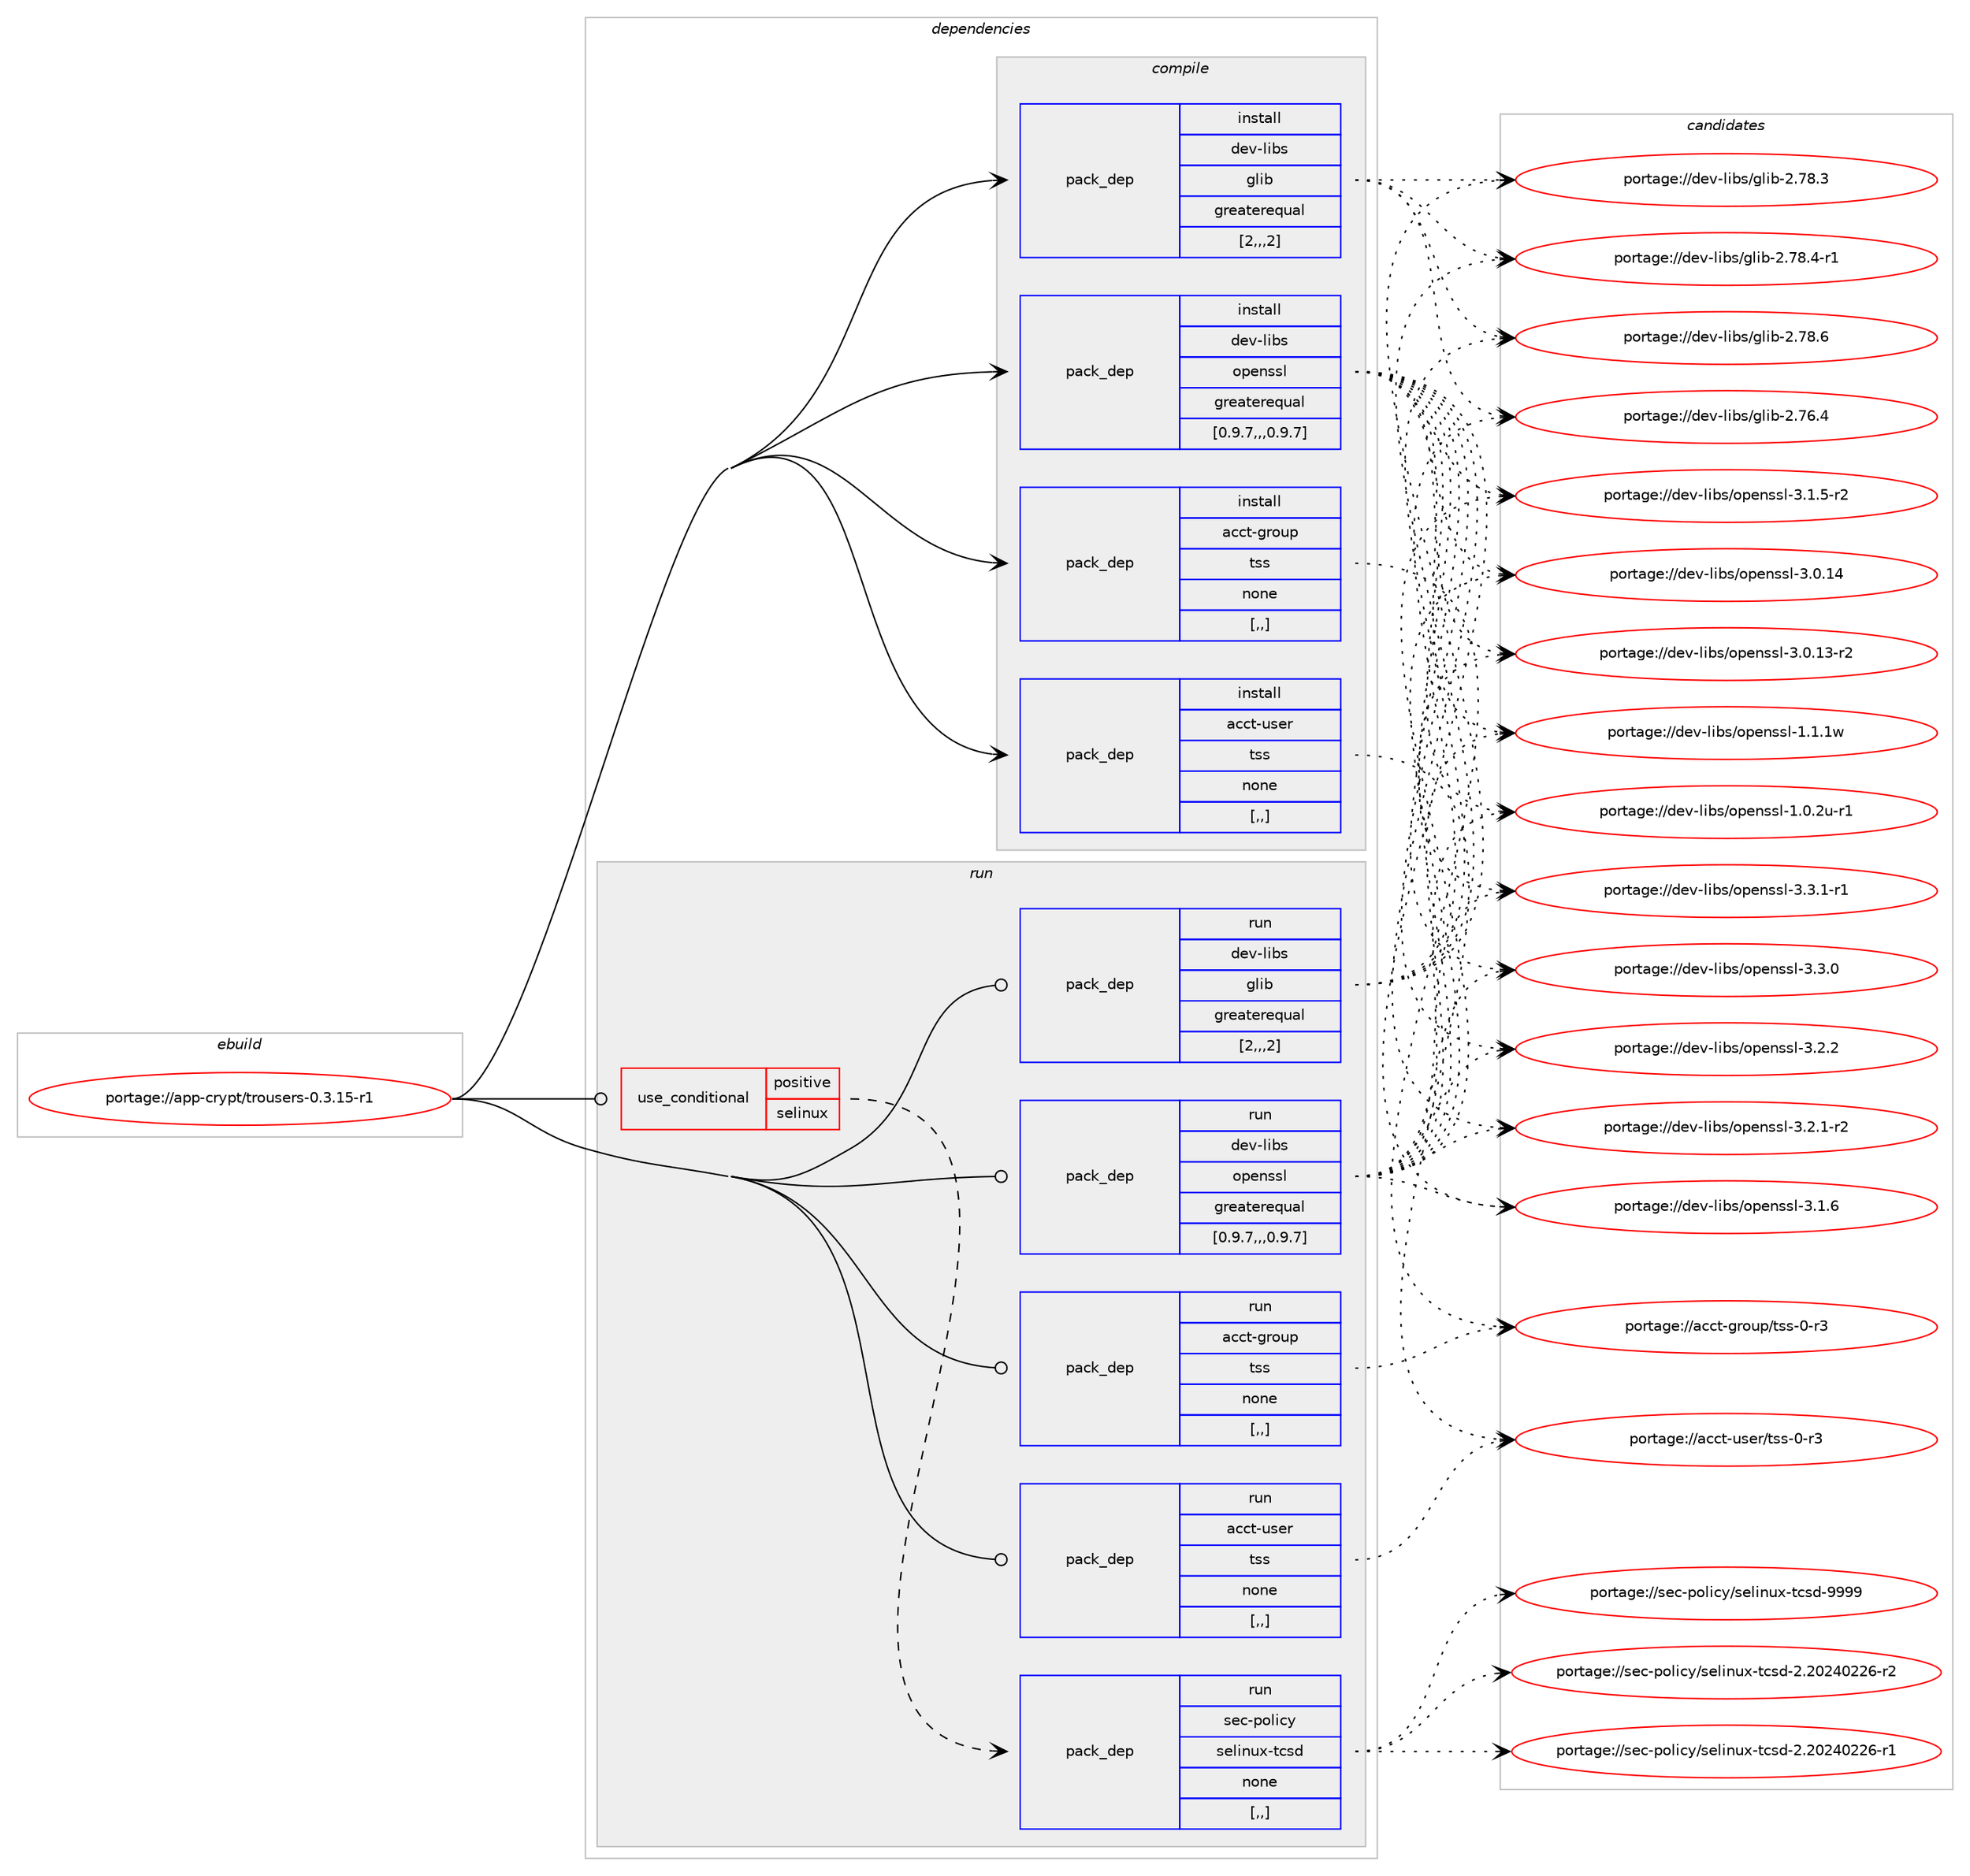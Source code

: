 digraph prolog {

# *************
# Graph options
# *************

newrank=true;
concentrate=true;
compound=true;
graph [rankdir=LR,fontname=Helvetica,fontsize=10,ranksep=1.5];#, ranksep=2.5, nodesep=0.2];
edge  [arrowhead=vee];
node  [fontname=Helvetica,fontsize=10];

# **********
# The ebuild
# **********

subgraph cluster_leftcol {
color=gray;
label=<<i>ebuild</i>>;
id [label="portage://app-crypt/trousers-0.3.15-r1", color=red, width=4, href="../app-crypt/trousers-0.3.15-r1.svg"];
}

# ****************
# The dependencies
# ****************

subgraph cluster_midcol {
color=gray;
label=<<i>dependencies</i>>;
subgraph cluster_compile {
fillcolor="#eeeeee";
style=filled;
label=<<i>compile</i>>;
subgraph pack10731 {
dependency14679 [label=<<TABLE BORDER="0" CELLBORDER="1" CELLSPACING="0" CELLPADDING="4" WIDTH="220"><TR><TD ROWSPAN="6" CELLPADDING="30">pack_dep</TD></TR><TR><TD WIDTH="110">install</TD></TR><TR><TD>acct-group</TD></TR><TR><TD>tss</TD></TR><TR><TD>none</TD></TR><TR><TD>[,,]</TD></TR></TABLE>>, shape=none, color=blue];
}
id:e -> dependency14679:w [weight=20,style="solid",arrowhead="vee"];
subgraph pack10732 {
dependency14680 [label=<<TABLE BORDER="0" CELLBORDER="1" CELLSPACING="0" CELLPADDING="4" WIDTH="220"><TR><TD ROWSPAN="6" CELLPADDING="30">pack_dep</TD></TR><TR><TD WIDTH="110">install</TD></TR><TR><TD>acct-user</TD></TR><TR><TD>tss</TD></TR><TR><TD>none</TD></TR><TR><TD>[,,]</TD></TR></TABLE>>, shape=none, color=blue];
}
id:e -> dependency14680:w [weight=20,style="solid",arrowhead="vee"];
subgraph pack10733 {
dependency14681 [label=<<TABLE BORDER="0" CELLBORDER="1" CELLSPACING="0" CELLPADDING="4" WIDTH="220"><TR><TD ROWSPAN="6" CELLPADDING="30">pack_dep</TD></TR><TR><TD WIDTH="110">install</TD></TR><TR><TD>dev-libs</TD></TR><TR><TD>glib</TD></TR><TR><TD>greaterequal</TD></TR><TR><TD>[2,,,2]</TD></TR></TABLE>>, shape=none, color=blue];
}
id:e -> dependency14681:w [weight=20,style="solid",arrowhead="vee"];
subgraph pack10734 {
dependency14682 [label=<<TABLE BORDER="0" CELLBORDER="1" CELLSPACING="0" CELLPADDING="4" WIDTH="220"><TR><TD ROWSPAN="6" CELLPADDING="30">pack_dep</TD></TR><TR><TD WIDTH="110">install</TD></TR><TR><TD>dev-libs</TD></TR><TR><TD>openssl</TD></TR><TR><TD>greaterequal</TD></TR><TR><TD>[0.9.7,,,0.9.7]</TD></TR></TABLE>>, shape=none, color=blue];
}
id:e -> dependency14682:w [weight=20,style="solid",arrowhead="vee"];
}
subgraph cluster_compileandrun {
fillcolor="#eeeeee";
style=filled;
label=<<i>compile and run</i>>;
}
subgraph cluster_run {
fillcolor="#eeeeee";
style=filled;
label=<<i>run</i>>;
subgraph cond3858 {
dependency14683 [label=<<TABLE BORDER="0" CELLBORDER="1" CELLSPACING="0" CELLPADDING="4"><TR><TD ROWSPAN="3" CELLPADDING="10">use_conditional</TD></TR><TR><TD>positive</TD></TR><TR><TD>selinux</TD></TR></TABLE>>, shape=none, color=red];
subgraph pack10735 {
dependency14684 [label=<<TABLE BORDER="0" CELLBORDER="1" CELLSPACING="0" CELLPADDING="4" WIDTH="220"><TR><TD ROWSPAN="6" CELLPADDING="30">pack_dep</TD></TR><TR><TD WIDTH="110">run</TD></TR><TR><TD>sec-policy</TD></TR><TR><TD>selinux-tcsd</TD></TR><TR><TD>none</TD></TR><TR><TD>[,,]</TD></TR></TABLE>>, shape=none, color=blue];
}
dependency14683:e -> dependency14684:w [weight=20,style="dashed",arrowhead="vee"];
}
id:e -> dependency14683:w [weight=20,style="solid",arrowhead="odot"];
subgraph pack10736 {
dependency14685 [label=<<TABLE BORDER="0" CELLBORDER="1" CELLSPACING="0" CELLPADDING="4" WIDTH="220"><TR><TD ROWSPAN="6" CELLPADDING="30">pack_dep</TD></TR><TR><TD WIDTH="110">run</TD></TR><TR><TD>acct-group</TD></TR><TR><TD>tss</TD></TR><TR><TD>none</TD></TR><TR><TD>[,,]</TD></TR></TABLE>>, shape=none, color=blue];
}
id:e -> dependency14685:w [weight=20,style="solid",arrowhead="odot"];
subgraph pack10737 {
dependency14686 [label=<<TABLE BORDER="0" CELLBORDER="1" CELLSPACING="0" CELLPADDING="4" WIDTH="220"><TR><TD ROWSPAN="6" CELLPADDING="30">pack_dep</TD></TR><TR><TD WIDTH="110">run</TD></TR><TR><TD>acct-user</TD></TR><TR><TD>tss</TD></TR><TR><TD>none</TD></TR><TR><TD>[,,]</TD></TR></TABLE>>, shape=none, color=blue];
}
id:e -> dependency14686:w [weight=20,style="solid",arrowhead="odot"];
subgraph pack10738 {
dependency14687 [label=<<TABLE BORDER="0" CELLBORDER="1" CELLSPACING="0" CELLPADDING="4" WIDTH="220"><TR><TD ROWSPAN="6" CELLPADDING="30">pack_dep</TD></TR><TR><TD WIDTH="110">run</TD></TR><TR><TD>dev-libs</TD></TR><TR><TD>glib</TD></TR><TR><TD>greaterequal</TD></TR><TR><TD>[2,,,2]</TD></TR></TABLE>>, shape=none, color=blue];
}
id:e -> dependency14687:w [weight=20,style="solid",arrowhead="odot"];
subgraph pack10739 {
dependency14688 [label=<<TABLE BORDER="0" CELLBORDER="1" CELLSPACING="0" CELLPADDING="4" WIDTH="220"><TR><TD ROWSPAN="6" CELLPADDING="30">pack_dep</TD></TR><TR><TD WIDTH="110">run</TD></TR><TR><TD>dev-libs</TD></TR><TR><TD>openssl</TD></TR><TR><TD>greaterequal</TD></TR><TR><TD>[0.9.7,,,0.9.7]</TD></TR></TABLE>>, shape=none, color=blue];
}
id:e -> dependency14688:w [weight=20,style="solid",arrowhead="odot"];
}
}

# **************
# The candidates
# **************

subgraph cluster_choices {
rank=same;
color=gray;
label=<<i>candidates</i>>;

subgraph choice10731 {
color=black;
nodesep=1;
choice979999116451031141111171124711611511545484511451 [label="portage://acct-group/tss-0-r3", color=red, width=4,href="../acct-group/tss-0-r3.svg"];
dependency14679:e -> choice979999116451031141111171124711611511545484511451:w [style=dotted,weight="100"];
}
subgraph choice10732 {
color=black;
nodesep=1;
choice979999116451171151011144711611511545484511451 [label="portage://acct-user/tss-0-r3", color=red, width=4,href="../acct-user/tss-0-r3.svg"];
dependency14680:e -> choice979999116451171151011144711611511545484511451:w [style=dotted,weight="100"];
}
subgraph choice10733 {
color=black;
nodesep=1;
choice1001011184510810598115471031081059845504655564654 [label="portage://dev-libs/glib-2.78.6", color=red, width=4,href="../dev-libs/glib-2.78.6.svg"];
choice10010111845108105981154710310810598455046555646524511449 [label="portage://dev-libs/glib-2.78.4-r1", color=red, width=4,href="../dev-libs/glib-2.78.4-r1.svg"];
choice1001011184510810598115471031081059845504655564651 [label="portage://dev-libs/glib-2.78.3", color=red, width=4,href="../dev-libs/glib-2.78.3.svg"];
choice1001011184510810598115471031081059845504655544652 [label="portage://dev-libs/glib-2.76.4", color=red, width=4,href="../dev-libs/glib-2.76.4.svg"];
dependency14681:e -> choice1001011184510810598115471031081059845504655564654:w [style=dotted,weight="100"];
dependency14681:e -> choice10010111845108105981154710310810598455046555646524511449:w [style=dotted,weight="100"];
dependency14681:e -> choice1001011184510810598115471031081059845504655564651:w [style=dotted,weight="100"];
dependency14681:e -> choice1001011184510810598115471031081059845504655544652:w [style=dotted,weight="100"];
}
subgraph choice10734 {
color=black;
nodesep=1;
choice1001011184510810598115471111121011101151151084551465146494511449 [label="portage://dev-libs/openssl-3.3.1-r1", color=red, width=4,href="../dev-libs/openssl-3.3.1-r1.svg"];
choice100101118451081059811547111112101110115115108455146514648 [label="portage://dev-libs/openssl-3.3.0", color=red, width=4,href="../dev-libs/openssl-3.3.0.svg"];
choice100101118451081059811547111112101110115115108455146504650 [label="portage://dev-libs/openssl-3.2.2", color=red, width=4,href="../dev-libs/openssl-3.2.2.svg"];
choice1001011184510810598115471111121011101151151084551465046494511450 [label="portage://dev-libs/openssl-3.2.1-r2", color=red, width=4,href="../dev-libs/openssl-3.2.1-r2.svg"];
choice100101118451081059811547111112101110115115108455146494654 [label="portage://dev-libs/openssl-3.1.6", color=red, width=4,href="../dev-libs/openssl-3.1.6.svg"];
choice1001011184510810598115471111121011101151151084551464946534511450 [label="portage://dev-libs/openssl-3.1.5-r2", color=red, width=4,href="../dev-libs/openssl-3.1.5-r2.svg"];
choice10010111845108105981154711111210111011511510845514648464952 [label="portage://dev-libs/openssl-3.0.14", color=red, width=4,href="../dev-libs/openssl-3.0.14.svg"];
choice100101118451081059811547111112101110115115108455146484649514511450 [label="portage://dev-libs/openssl-3.0.13-r2", color=red, width=4,href="../dev-libs/openssl-3.0.13-r2.svg"];
choice100101118451081059811547111112101110115115108454946494649119 [label="portage://dev-libs/openssl-1.1.1w", color=red, width=4,href="../dev-libs/openssl-1.1.1w.svg"];
choice1001011184510810598115471111121011101151151084549464846501174511449 [label="portage://dev-libs/openssl-1.0.2u-r1", color=red, width=4,href="../dev-libs/openssl-1.0.2u-r1.svg"];
dependency14682:e -> choice1001011184510810598115471111121011101151151084551465146494511449:w [style=dotted,weight="100"];
dependency14682:e -> choice100101118451081059811547111112101110115115108455146514648:w [style=dotted,weight="100"];
dependency14682:e -> choice100101118451081059811547111112101110115115108455146504650:w [style=dotted,weight="100"];
dependency14682:e -> choice1001011184510810598115471111121011101151151084551465046494511450:w [style=dotted,weight="100"];
dependency14682:e -> choice100101118451081059811547111112101110115115108455146494654:w [style=dotted,weight="100"];
dependency14682:e -> choice1001011184510810598115471111121011101151151084551464946534511450:w [style=dotted,weight="100"];
dependency14682:e -> choice10010111845108105981154711111210111011511510845514648464952:w [style=dotted,weight="100"];
dependency14682:e -> choice100101118451081059811547111112101110115115108455146484649514511450:w [style=dotted,weight="100"];
dependency14682:e -> choice100101118451081059811547111112101110115115108454946494649119:w [style=dotted,weight="100"];
dependency14682:e -> choice1001011184510810598115471111121011101151151084549464846501174511449:w [style=dotted,weight="100"];
}
subgraph choice10735 {
color=black;
nodesep=1;
choice1151019945112111108105991214711510110810511011712045116991151004557575757 [label="portage://sec-policy/selinux-tcsd-9999", color=red, width=4,href="../sec-policy/selinux-tcsd-9999.svg"];
choice11510199451121111081059912147115101108105110117120451169911510045504650485052485050544511450 [label="portage://sec-policy/selinux-tcsd-2.20240226-r2", color=red, width=4,href="../sec-policy/selinux-tcsd-2.20240226-r2.svg"];
choice11510199451121111081059912147115101108105110117120451169911510045504650485052485050544511449 [label="portage://sec-policy/selinux-tcsd-2.20240226-r1", color=red, width=4,href="../sec-policy/selinux-tcsd-2.20240226-r1.svg"];
dependency14684:e -> choice1151019945112111108105991214711510110810511011712045116991151004557575757:w [style=dotted,weight="100"];
dependency14684:e -> choice11510199451121111081059912147115101108105110117120451169911510045504650485052485050544511450:w [style=dotted,weight="100"];
dependency14684:e -> choice11510199451121111081059912147115101108105110117120451169911510045504650485052485050544511449:w [style=dotted,weight="100"];
}
subgraph choice10736 {
color=black;
nodesep=1;
choice979999116451031141111171124711611511545484511451 [label="portage://acct-group/tss-0-r3", color=red, width=4,href="../acct-group/tss-0-r3.svg"];
dependency14685:e -> choice979999116451031141111171124711611511545484511451:w [style=dotted,weight="100"];
}
subgraph choice10737 {
color=black;
nodesep=1;
choice979999116451171151011144711611511545484511451 [label="portage://acct-user/tss-0-r3", color=red, width=4,href="../acct-user/tss-0-r3.svg"];
dependency14686:e -> choice979999116451171151011144711611511545484511451:w [style=dotted,weight="100"];
}
subgraph choice10738 {
color=black;
nodesep=1;
choice1001011184510810598115471031081059845504655564654 [label="portage://dev-libs/glib-2.78.6", color=red, width=4,href="../dev-libs/glib-2.78.6.svg"];
choice10010111845108105981154710310810598455046555646524511449 [label="portage://dev-libs/glib-2.78.4-r1", color=red, width=4,href="../dev-libs/glib-2.78.4-r1.svg"];
choice1001011184510810598115471031081059845504655564651 [label="portage://dev-libs/glib-2.78.3", color=red, width=4,href="../dev-libs/glib-2.78.3.svg"];
choice1001011184510810598115471031081059845504655544652 [label="portage://dev-libs/glib-2.76.4", color=red, width=4,href="../dev-libs/glib-2.76.4.svg"];
dependency14687:e -> choice1001011184510810598115471031081059845504655564654:w [style=dotted,weight="100"];
dependency14687:e -> choice10010111845108105981154710310810598455046555646524511449:w [style=dotted,weight="100"];
dependency14687:e -> choice1001011184510810598115471031081059845504655564651:w [style=dotted,weight="100"];
dependency14687:e -> choice1001011184510810598115471031081059845504655544652:w [style=dotted,weight="100"];
}
subgraph choice10739 {
color=black;
nodesep=1;
choice1001011184510810598115471111121011101151151084551465146494511449 [label="portage://dev-libs/openssl-3.3.1-r1", color=red, width=4,href="../dev-libs/openssl-3.3.1-r1.svg"];
choice100101118451081059811547111112101110115115108455146514648 [label="portage://dev-libs/openssl-3.3.0", color=red, width=4,href="../dev-libs/openssl-3.3.0.svg"];
choice100101118451081059811547111112101110115115108455146504650 [label="portage://dev-libs/openssl-3.2.2", color=red, width=4,href="../dev-libs/openssl-3.2.2.svg"];
choice1001011184510810598115471111121011101151151084551465046494511450 [label="portage://dev-libs/openssl-3.2.1-r2", color=red, width=4,href="../dev-libs/openssl-3.2.1-r2.svg"];
choice100101118451081059811547111112101110115115108455146494654 [label="portage://dev-libs/openssl-3.1.6", color=red, width=4,href="../dev-libs/openssl-3.1.6.svg"];
choice1001011184510810598115471111121011101151151084551464946534511450 [label="portage://dev-libs/openssl-3.1.5-r2", color=red, width=4,href="../dev-libs/openssl-3.1.5-r2.svg"];
choice10010111845108105981154711111210111011511510845514648464952 [label="portage://dev-libs/openssl-3.0.14", color=red, width=4,href="../dev-libs/openssl-3.0.14.svg"];
choice100101118451081059811547111112101110115115108455146484649514511450 [label="portage://dev-libs/openssl-3.0.13-r2", color=red, width=4,href="../dev-libs/openssl-3.0.13-r2.svg"];
choice100101118451081059811547111112101110115115108454946494649119 [label="portage://dev-libs/openssl-1.1.1w", color=red, width=4,href="../dev-libs/openssl-1.1.1w.svg"];
choice1001011184510810598115471111121011101151151084549464846501174511449 [label="portage://dev-libs/openssl-1.0.2u-r1", color=red, width=4,href="../dev-libs/openssl-1.0.2u-r1.svg"];
dependency14688:e -> choice1001011184510810598115471111121011101151151084551465146494511449:w [style=dotted,weight="100"];
dependency14688:e -> choice100101118451081059811547111112101110115115108455146514648:w [style=dotted,weight="100"];
dependency14688:e -> choice100101118451081059811547111112101110115115108455146504650:w [style=dotted,weight="100"];
dependency14688:e -> choice1001011184510810598115471111121011101151151084551465046494511450:w [style=dotted,weight="100"];
dependency14688:e -> choice100101118451081059811547111112101110115115108455146494654:w [style=dotted,weight="100"];
dependency14688:e -> choice1001011184510810598115471111121011101151151084551464946534511450:w [style=dotted,weight="100"];
dependency14688:e -> choice10010111845108105981154711111210111011511510845514648464952:w [style=dotted,weight="100"];
dependency14688:e -> choice100101118451081059811547111112101110115115108455146484649514511450:w [style=dotted,weight="100"];
dependency14688:e -> choice100101118451081059811547111112101110115115108454946494649119:w [style=dotted,weight="100"];
dependency14688:e -> choice1001011184510810598115471111121011101151151084549464846501174511449:w [style=dotted,weight="100"];
}
}

}
